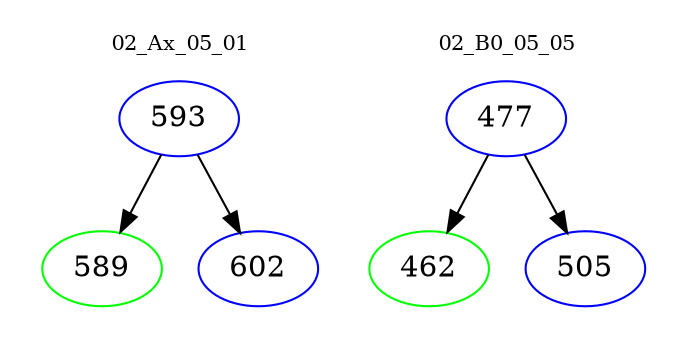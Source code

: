 digraph{
subgraph cluster_0 {
color = white
label = "02_Ax_05_01";
fontsize=10;
T0_593 [label="593", color="blue"]
T0_593 -> T0_589 [color="black"]
T0_589 [label="589", color="green"]
T0_593 -> T0_602 [color="black"]
T0_602 [label="602", color="blue"]
}
subgraph cluster_1 {
color = white
label = "02_B0_05_05";
fontsize=10;
T1_477 [label="477", color="blue"]
T1_477 -> T1_462 [color="black"]
T1_462 [label="462", color="green"]
T1_477 -> T1_505 [color="black"]
T1_505 [label="505", color="blue"]
}
}
